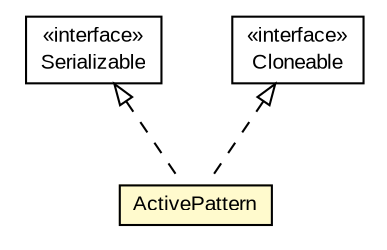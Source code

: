 #!/usr/local/bin/dot
#
# Class diagram 
# Generated by UMLGraph version 5.1 (http://www.umlgraph.org/)
#

digraph G {
	edge [fontname="arial",fontsize=10,labelfontname="arial",labelfontsize=10];
	node [fontname="arial",fontsize=10,shape=plaintext];
	nodesep=0.25;
	ranksep=0.5;
	// org.oclc.purl.dsdl.svrl.ActivePattern
	c17357 [label=<<table title="org.oclc.purl.dsdl.svrl.ActivePattern" border="0" cellborder="1" cellspacing="0" cellpadding="2" port="p" bgcolor="lemonChiffon" href="./ActivePattern.html">
		<tr><td><table border="0" cellspacing="0" cellpadding="1">
<tr><td align="center" balign="center"> ActivePattern </td></tr>
		</table></td></tr>
		</table>>, fontname="arial", fontcolor="black", fontsize=10.0];
	//org.oclc.purl.dsdl.svrl.ActivePattern implements java.io.Serializable
	c17358:p -> c17357:p [dir=back,arrowtail=empty,style=dashed];
	//org.oclc.purl.dsdl.svrl.ActivePattern implements java.lang.Cloneable
	c17359:p -> c17357:p [dir=back,arrowtail=empty,style=dashed];
	// java.io.Serializable
	c17358 [label=<<table title="java.io.Serializable" border="0" cellborder="1" cellspacing="0" cellpadding="2" port="p" href="http://download.oracle.com/javase/6/docs/api/java/io/Serializable.html">
		<tr><td><table border="0" cellspacing="0" cellpadding="1">
<tr><td align="center" balign="center"> &#171;interface&#187; </td></tr>
<tr><td align="center" balign="center"> Serializable </td></tr>
		</table></td></tr>
		</table>>, fontname="arial", fontcolor="black", fontsize=10.0];
	// java.lang.Cloneable
	c17359 [label=<<table title="java.lang.Cloneable" border="0" cellborder="1" cellspacing="0" cellpadding="2" port="p" href="http://download.oracle.com/javase/6/docs/api/java/lang/Cloneable.html">
		<tr><td><table border="0" cellspacing="0" cellpadding="1">
<tr><td align="center" balign="center"> &#171;interface&#187; </td></tr>
<tr><td align="center" balign="center"> Cloneable </td></tr>
		</table></td></tr>
		</table>>, fontname="arial", fontcolor="black", fontsize=10.0];
}

